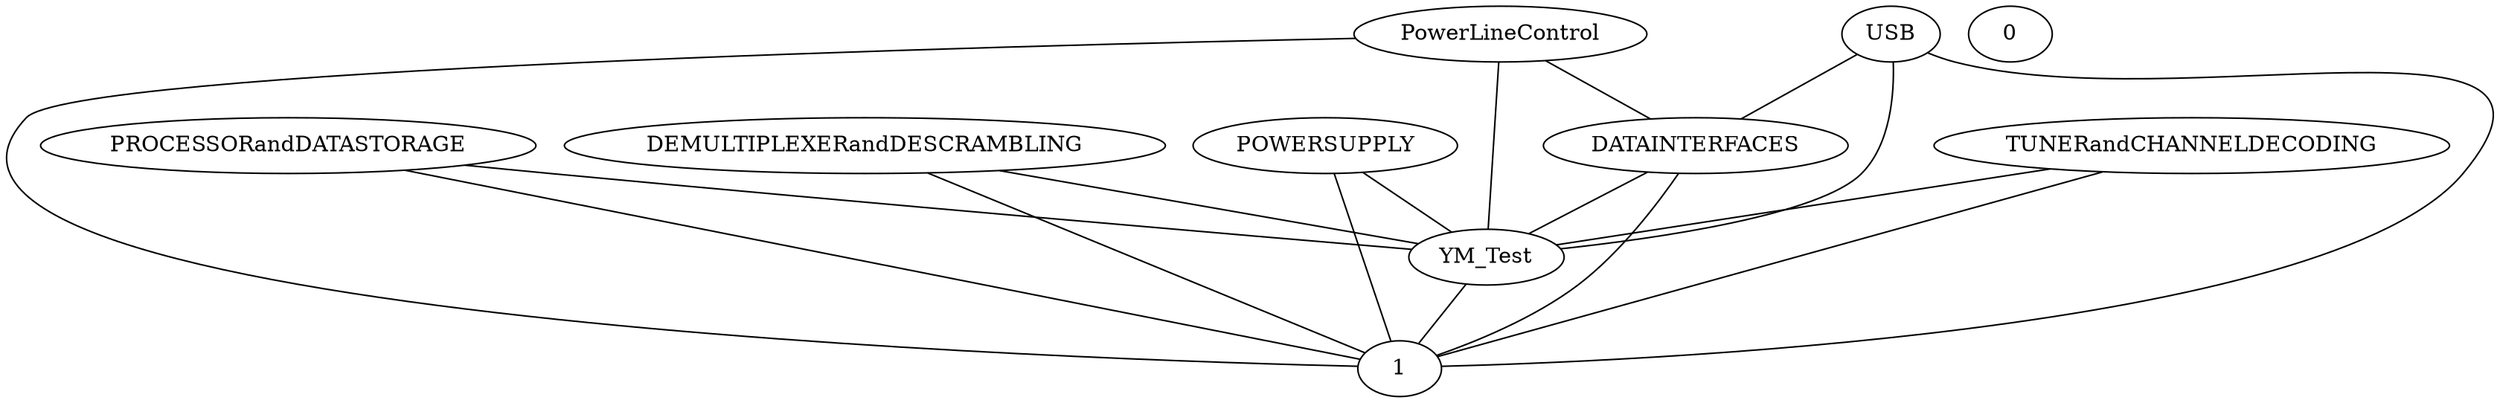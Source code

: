 graph G {
  PROCESSORandDATASTORAGE;
  DEMULTIPLEXERandDESCRAMBLING;
  POWERSUPPLY;
  PowerLineControl;
  YM_Test;
  TUNERandCHANNELDECODING;
  DATAINTERFACES;
  0;
  USB;
  1;
  DEMULTIPLEXERandDESCRAMBLING -- YM_Test;
  DATAINTERFACES -- YM_Test;
  PowerLineControl -- DATAINTERFACES;
  PROCESSORandDATASTORAGE -- YM_Test;
  TUNERandCHANNELDECODING -- YM_Test;
  USB -- DATAINTERFACES;
  POWERSUPPLY -- YM_Test;
  YM_Test -- 1;
  PROCESSORandDATASTORAGE -- 1;
  DEMULTIPLEXERandDESCRAMBLING -- 1;
  POWERSUPPLY -- 1;
  PowerLineControl -- YM_Test;
  TUNERandCHANNELDECODING -- 1;
  DATAINTERFACES -- 1;
  USB -- YM_Test;
  USB -- 1;
  PowerLineControl -- 1;
}
